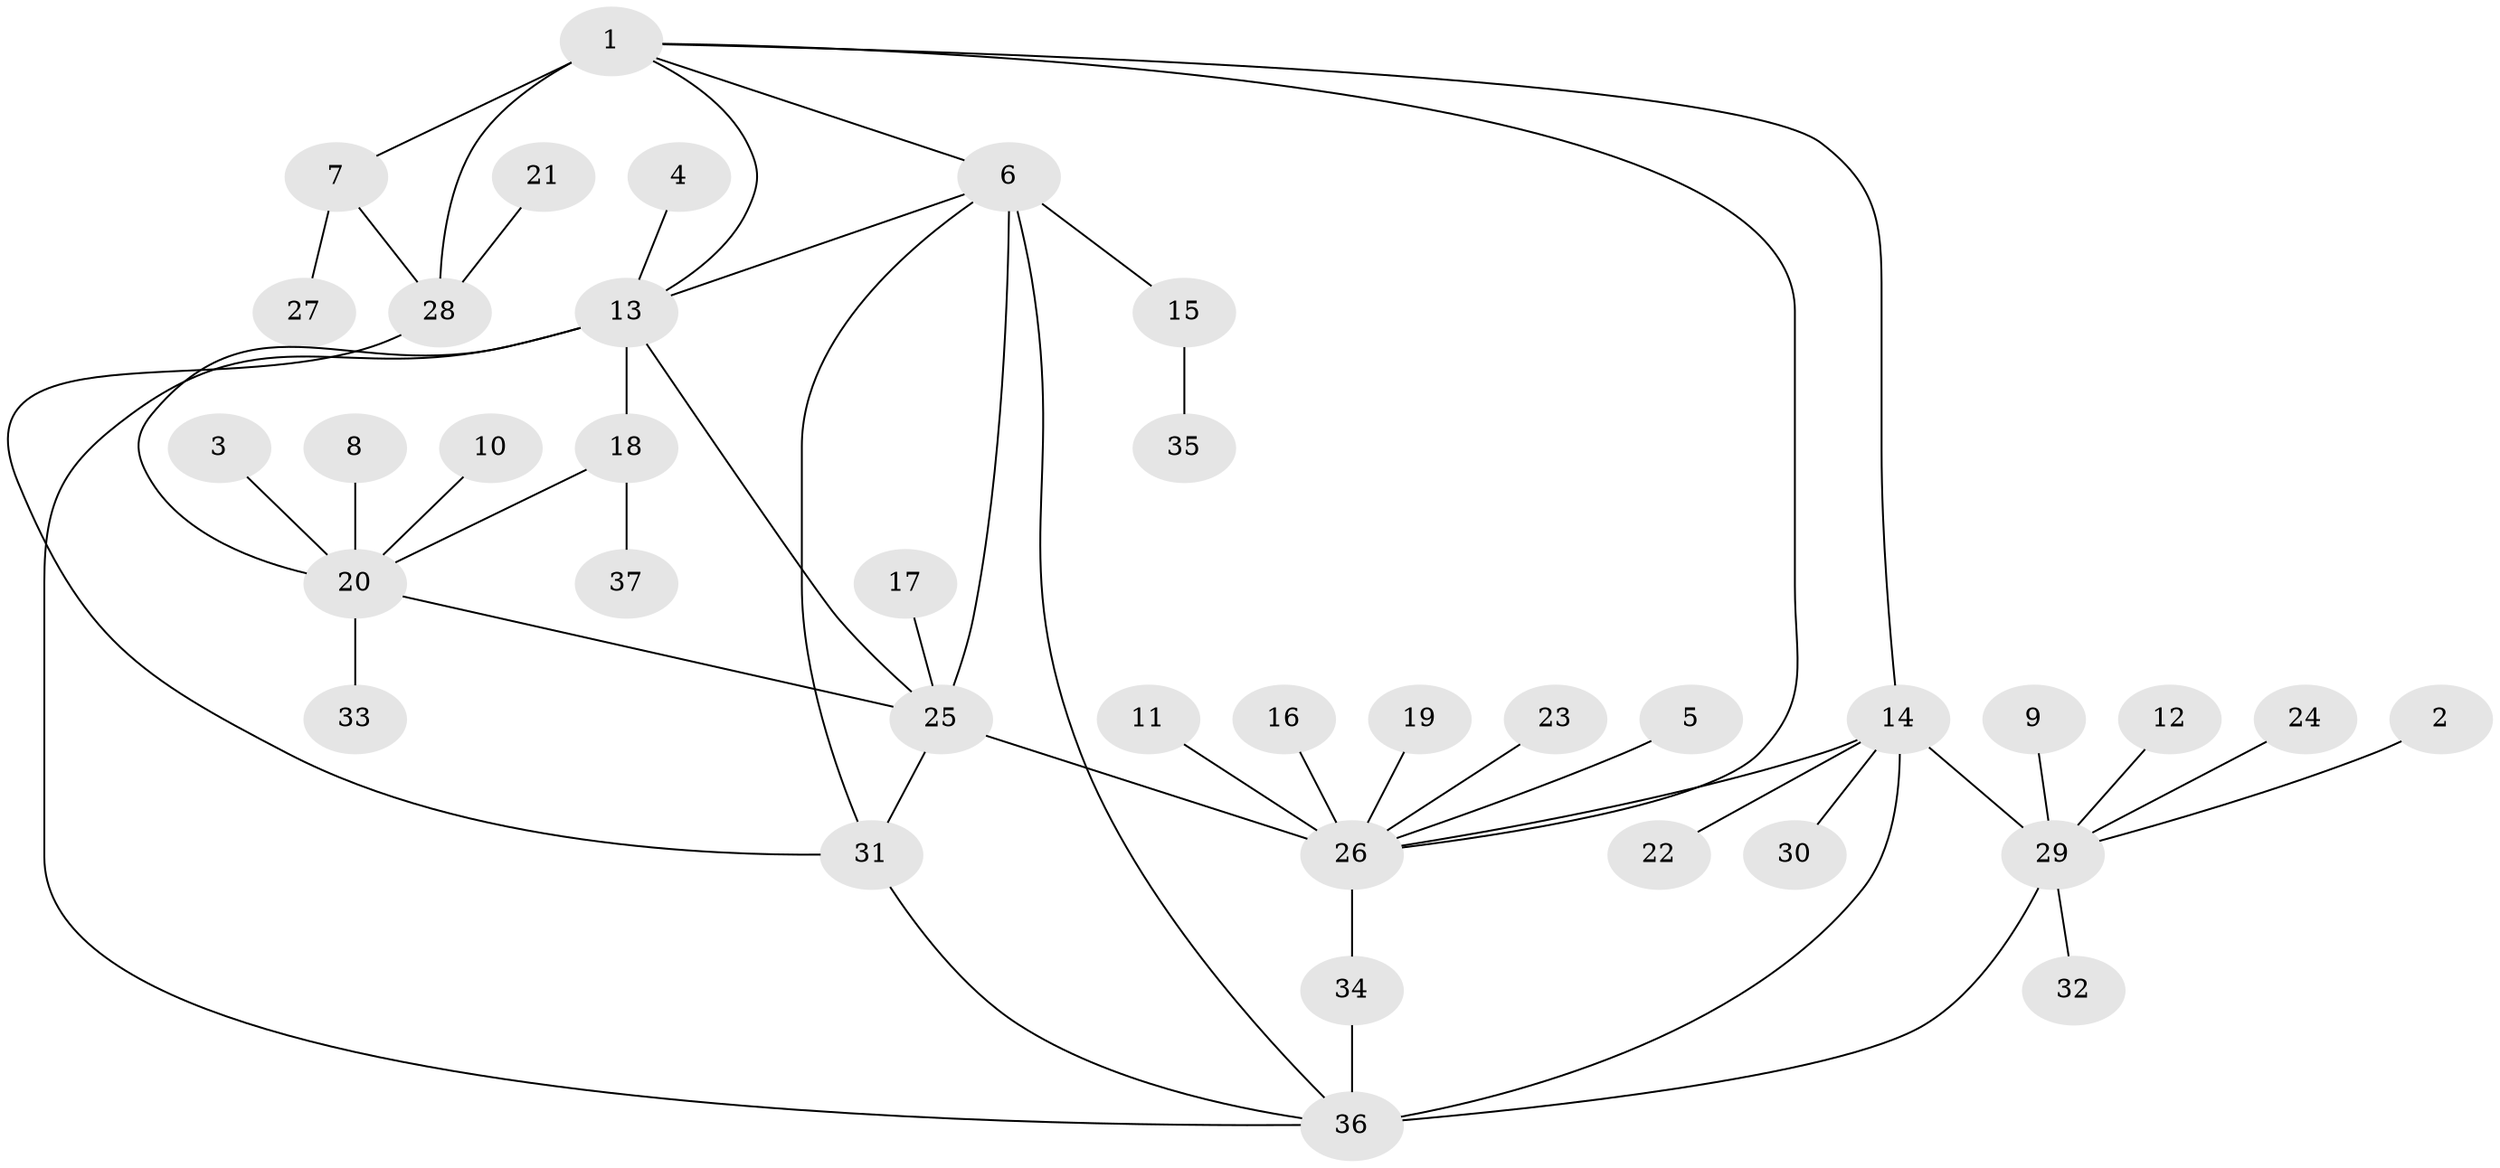 // original degree distribution, {6: 0.010869565217391304, 7: 0.05434782608695652, 8: 0.043478260869565216, 5: 0.03260869565217391, 4: 0.05434782608695652, 10: 0.03260869565217391, 3: 0.043478260869565216, 2: 0.20652173913043478, 1: 0.5217391304347826}
// Generated by graph-tools (version 1.1) at 2025/37/03/04/25 23:37:33]
// undirected, 37 vertices, 50 edges
graph export_dot {
  node [color=gray90,style=filled];
  1;
  2;
  3;
  4;
  5;
  6;
  7;
  8;
  9;
  10;
  11;
  12;
  13;
  14;
  15;
  16;
  17;
  18;
  19;
  20;
  21;
  22;
  23;
  24;
  25;
  26;
  27;
  28;
  29;
  30;
  31;
  32;
  33;
  34;
  35;
  36;
  37;
  1 -- 6 [weight=1.0];
  1 -- 7 [weight=2.0];
  1 -- 13 [weight=1.0];
  1 -- 14 [weight=1.0];
  1 -- 26 [weight=1.0];
  1 -- 28 [weight=2.0];
  2 -- 29 [weight=1.0];
  3 -- 20 [weight=1.0];
  4 -- 13 [weight=1.0];
  5 -- 26 [weight=1.0];
  6 -- 13 [weight=1.0];
  6 -- 15 [weight=1.0];
  6 -- 25 [weight=4.0];
  6 -- 31 [weight=1.0];
  6 -- 36 [weight=1.0];
  7 -- 27 [weight=1.0];
  7 -- 28 [weight=1.0];
  8 -- 20 [weight=1.0];
  9 -- 29 [weight=1.0];
  10 -- 20 [weight=1.0];
  11 -- 26 [weight=1.0];
  12 -- 29 [weight=1.0];
  13 -- 18 [weight=2.0];
  13 -- 20 [weight=2.0];
  13 -- 25 [weight=1.0];
  13 -- 36 [weight=1.0];
  14 -- 22 [weight=1.0];
  14 -- 26 [weight=1.0];
  14 -- 29 [weight=2.0];
  14 -- 30 [weight=1.0];
  14 -- 36 [weight=2.0];
  15 -- 35 [weight=1.0];
  16 -- 26 [weight=1.0];
  17 -- 25 [weight=1.0];
  18 -- 20 [weight=1.0];
  18 -- 37 [weight=1.0];
  19 -- 26 [weight=1.0];
  20 -- 25 [weight=1.0];
  20 -- 33 [weight=1.0];
  21 -- 28 [weight=1.0];
  23 -- 26 [weight=1.0];
  24 -- 29 [weight=1.0];
  25 -- 26 [weight=3.0];
  25 -- 31 [weight=1.0];
  26 -- 34 [weight=1.0];
  28 -- 31 [weight=1.0];
  29 -- 32 [weight=1.0];
  29 -- 36 [weight=1.0];
  31 -- 36 [weight=1.0];
  34 -- 36 [weight=1.0];
}
